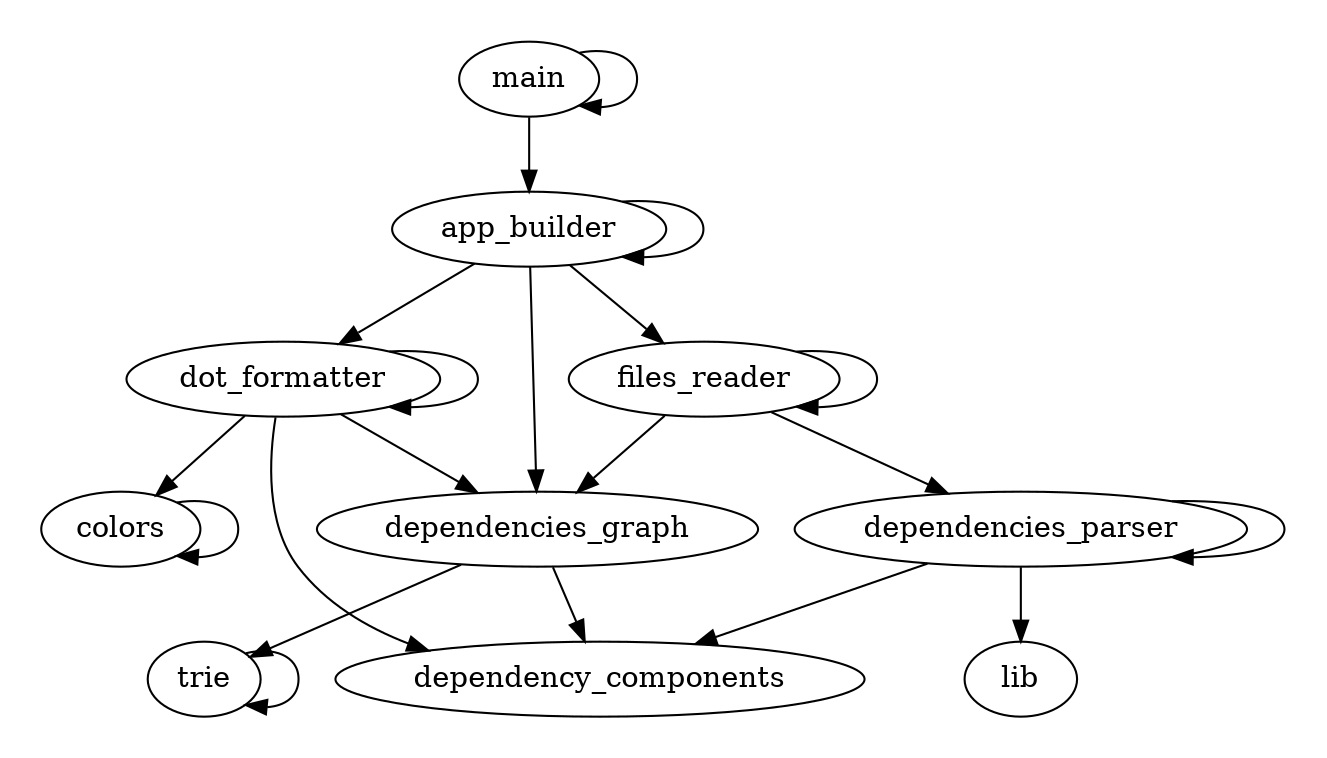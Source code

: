digraph dependencies {
subgraph cluster_ {
label=""
color="#ffffff"
style="filled"
  "::app_builder"[label="app_builder",style="filled",fillcolor="#ffffff"]
  "::colors"[label="colors",style="filled",fillcolor="#ffffff"]
  "::dependencies_graph"[label="dependencies_graph",style="filled",fillcolor="#ffffff"]
  "::dependencies_parser"[label="dependencies_parser",style="filled",fillcolor="#ffffff"]
  "::dependency_components"[label="dependency_components",style="filled",fillcolor="#ffffff"]
  "::dot_formatter"[label="dot_formatter",style="filled",fillcolor="#ffffff"]
  "::files_reader"[label="files_reader",style="filled",fillcolor="#ffffff"]
  "::lib"[label="lib",style="filled",fillcolor="#ffffff"]
  "::main"[label="main",style="filled",fillcolor="#ffffff"]
  "::trie"[label="trie",style="filled",fillcolor="#ffffff"]
}
"::app_builder" -> "::app_builder"
"::app_builder" -> "::dependencies_graph"
"::app_builder" -> "::dot_formatter"
"::app_builder" -> "::files_reader"
"::colors" -> "::colors"
"::dependencies_graph" -> "::dependency_components"
"::dependencies_graph" -> "::trie"
"::dependencies_parser" -> "::dependencies_parser"
"::dependencies_parser" -> "::dependency_components"
"::dependencies_parser" -> "::lib"
"::dot_formatter" -> "::colors"
"::dot_formatter" -> "::dependencies_graph"
"::dot_formatter" -> "::dependency_components"
"::dot_formatter" -> "::dot_formatter"
"::files_reader" -> "::dependencies_graph"
"::files_reader" -> "::dependencies_parser"
"::files_reader" -> "::files_reader"
"::main" -> "::app_builder"
"::main" -> "::main"
"::trie" -> "::trie"
}

